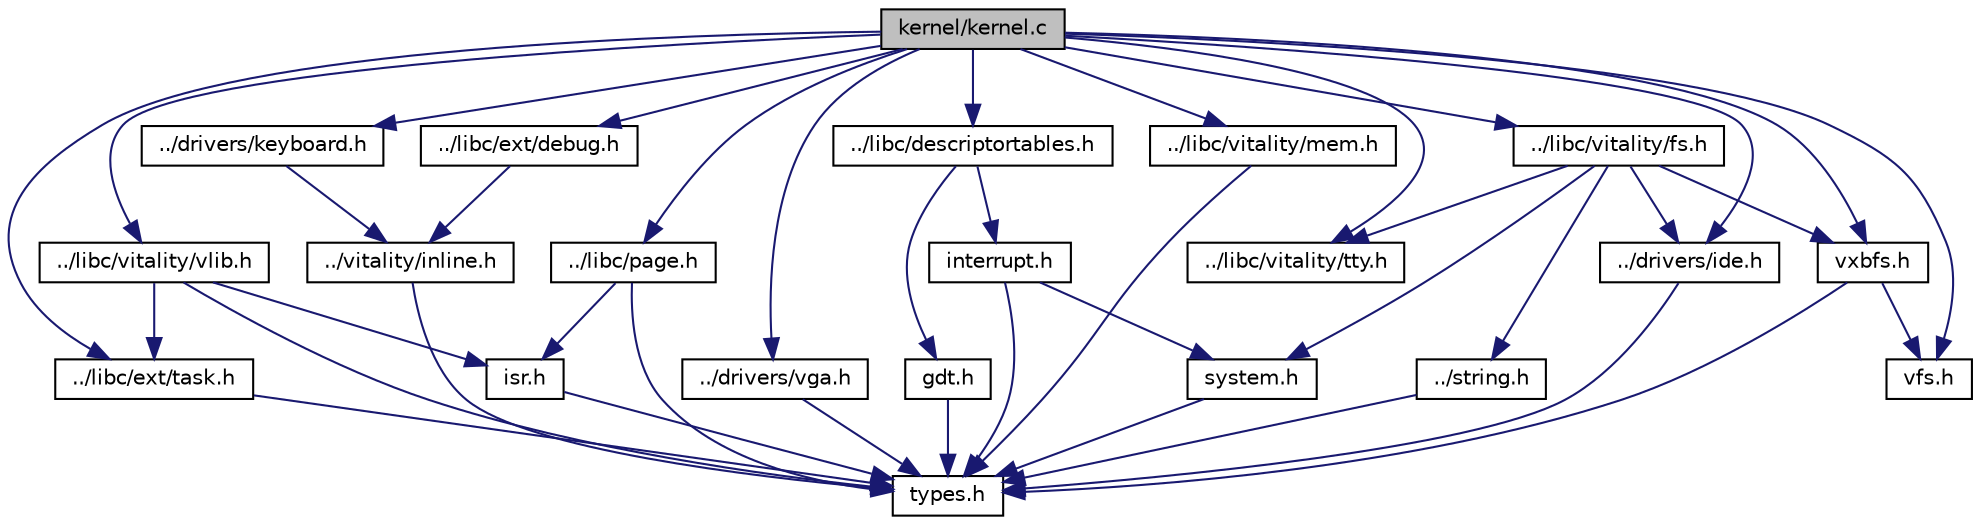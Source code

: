 digraph "kernel/kernel.c"
{
  edge [fontname="Helvetica",fontsize="10",labelfontname="Helvetica",labelfontsize="10"];
  node [fontname="Helvetica",fontsize="10",shape=record];
  Node0 [label="kernel/kernel.c",height=0.2,width=0.4,color="black", fillcolor="grey75", style="filled", fontcolor="black"];
  Node0 -> Node1 [color="midnightblue",fontsize="10",style="solid",fontname="Helvetica"];
  Node1 [label="../libc/vitality/tty.h",height=0.2,width=0.4,color="black", fillcolor="white", style="filled",URL="$a00152.html"];
  Node0 -> Node2 [color="midnightblue",fontsize="10",style="solid",fontname="Helvetica"];
  Node2 [label="../libc/descriptortables.h",height=0.2,width=0.4,color="black", fillcolor="white", style="filled",URL="$a00062.html"];
  Node2 -> Node3 [color="midnightblue",fontsize="10",style="solid",fontname="Helvetica"];
  Node3 [label="gdt.h",height=0.2,width=0.4,color="black", fillcolor="white", style="filled",URL="$a00092.html"];
  Node3 -> Node4 [color="midnightblue",fontsize="10",style="solid",fontname="Helvetica"];
  Node4 [label="types.h",height=0.2,width=0.4,color="black", fillcolor="white", style="filled",URL="$a00125.html"];
  Node2 -> Node5 [color="midnightblue",fontsize="10",style="solid",fontname="Helvetica"];
  Node5 [label="interrupt.h",height=0.2,width=0.4,color="black", fillcolor="white", style="filled",URL="$a00098.html"];
  Node5 -> Node4 [color="midnightblue",fontsize="10",style="solid",fontname="Helvetica"];
  Node5 -> Node6 [color="midnightblue",fontsize="10",style="solid",fontname="Helvetica"];
  Node6 [label="system.h",height=0.2,width=0.4,color="black", fillcolor="white", style="filled",URL="$a00122.html"];
  Node6 -> Node4 [color="midnightblue",fontsize="10",style="solid",fontname="Helvetica"];
  Node0 -> Node7 [color="midnightblue",fontsize="10",style="solid",fontname="Helvetica"];
  Node7 [label="../libc/page.h",height=0.2,width=0.4,color="black", fillcolor="white", style="filled",URL="$a00110.html"];
  Node7 -> Node8 [color="midnightblue",fontsize="10",style="solid",fontname="Helvetica"];
  Node8 [label="isr.h",height=0.2,width=0.4,color="black", fillcolor="white", style="filled",URL="$a00104.html"];
  Node8 -> Node4 [color="midnightblue",fontsize="10",style="solid",fontname="Helvetica"];
  Node7 -> Node4 [color="midnightblue",fontsize="10",style="solid",fontname="Helvetica"];
  Node0 -> Node9 [color="midnightblue",fontsize="10",style="solid",fontname="Helvetica"];
  Node9 [label="../libc/ext/debug.h",height=0.2,width=0.4,color="black", fillcolor="white", style="filled",URL="$a00068.html"];
  Node9 -> Node10 [color="midnightblue",fontsize="10",style="solid",fontname="Helvetica"];
  Node10 [label="../vitality/inline.h",height=0.2,width=0.4,color="black", fillcolor="white", style="filled",URL="$a00140.html"];
  Node10 -> Node4 [color="midnightblue",fontsize="10",style="solid",fontname="Helvetica"];
  Node0 -> Node11 [color="midnightblue",fontsize="10",style="solid",fontname="Helvetica"];
  Node11 [label="../drivers/vga.h",height=0.2,width=0.4,color="black", fillcolor="white", style="filled",URL="$a00053.html"];
  Node11 -> Node4 [color="midnightblue",fontsize="10",style="solid",fontname="Helvetica"];
  Node0 -> Node12 [color="midnightblue",fontsize="10",style="solid",fontname="Helvetica"];
  Node12 [label="../libc/ext/task.h",height=0.2,width=0.4,color="black", fillcolor="white", style="filled",URL="$a00080.html"];
  Node12 -> Node4 [color="midnightblue",fontsize="10",style="solid",fontname="Helvetica"];
  Node0 -> Node13 [color="midnightblue",fontsize="10",style="solid",fontname="Helvetica"];
  Node13 [label="../libc/vitality/mem.h",height=0.2,width=0.4,color="black", fillcolor="white", style="filled",URL="$a00146.html"];
  Node13 -> Node4 [color="midnightblue",fontsize="10",style="solid",fontname="Helvetica"];
  Node0 -> Node14 [color="midnightblue",fontsize="10",style="solid",fontname="Helvetica"];
  Node14 [label="../libc/vitality/vlib.h",height=0.2,width=0.4,color="black", fillcolor="white", style="filled",URL="$a00170.html"];
  Node14 -> Node4 [color="midnightblue",fontsize="10",style="solid",fontname="Helvetica"];
  Node14 -> Node12 [color="midnightblue",fontsize="10",style="solid",fontname="Helvetica"];
  Node14 -> Node8 [color="midnightblue",fontsize="10",style="solid",fontname="Helvetica"];
  Node0 -> Node15 [color="midnightblue",fontsize="10",style="solid",fontname="Helvetica"];
  Node15 [label="../drivers/ide.h",height=0.2,width=0.4,color="black", fillcolor="white", style="filled",URL="$a00035.html"];
  Node15 -> Node4 [color="midnightblue",fontsize="10",style="solid",fontname="Helvetica"];
  Node0 -> Node16 [color="midnightblue",fontsize="10",style="solid",fontname="Helvetica"];
  Node16 [label="../libc/vitality/fs.h",height=0.2,width=0.4,color="black", fillcolor="white", style="filled",URL="$a00137.html"];
  Node16 -> Node15 [color="midnightblue",fontsize="10",style="solid",fontname="Helvetica"];
  Node16 -> Node6 [color="midnightblue",fontsize="10",style="solid",fontname="Helvetica"];
  Node16 -> Node1 [color="midnightblue",fontsize="10",style="solid",fontname="Helvetica"];
  Node16 -> Node17 [color="midnightblue",fontsize="10",style="solid",fontname="Helvetica"];
  Node17 [label="../string.h",height=0.2,width=0.4,color="black", fillcolor="white", style="filled",URL="$a00116.html"];
  Node17 -> Node4 [color="midnightblue",fontsize="10",style="solid",fontname="Helvetica"];
  Node16 -> Node18 [color="midnightblue",fontsize="10",style="solid",fontname="Helvetica"];
  Node18 [label="vxbfs.h",height=0.2,width=0.4,color="black", fillcolor="white", style="filled",URL="$a00176.html"];
  Node18 -> Node4 [color="midnightblue",fontsize="10",style="solid",fontname="Helvetica"];
  Node18 -> Node19 [color="midnightblue",fontsize="10",style="solid",fontname="Helvetica"];
  Node19 [label="vfs.h",height=0.2,width=0.4,color="black", fillcolor="white", style="filled",URL="$a00161.html"];
  Node0 -> Node18 [color="midnightblue",fontsize="10",style="solid",fontname="Helvetica"];
  Node0 -> Node19 [color="midnightblue",fontsize="10",style="solid",fontname="Helvetica"];
  Node0 -> Node20 [color="midnightblue",fontsize="10",style="solid",fontname="Helvetica"];
  Node20 [label="../drivers/keyboard.h",height=0.2,width=0.4,color="black", fillcolor="white", style="filled",URL="$a00041.html"];
  Node20 -> Node10 [color="midnightblue",fontsize="10",style="solid",fontname="Helvetica"];
}
